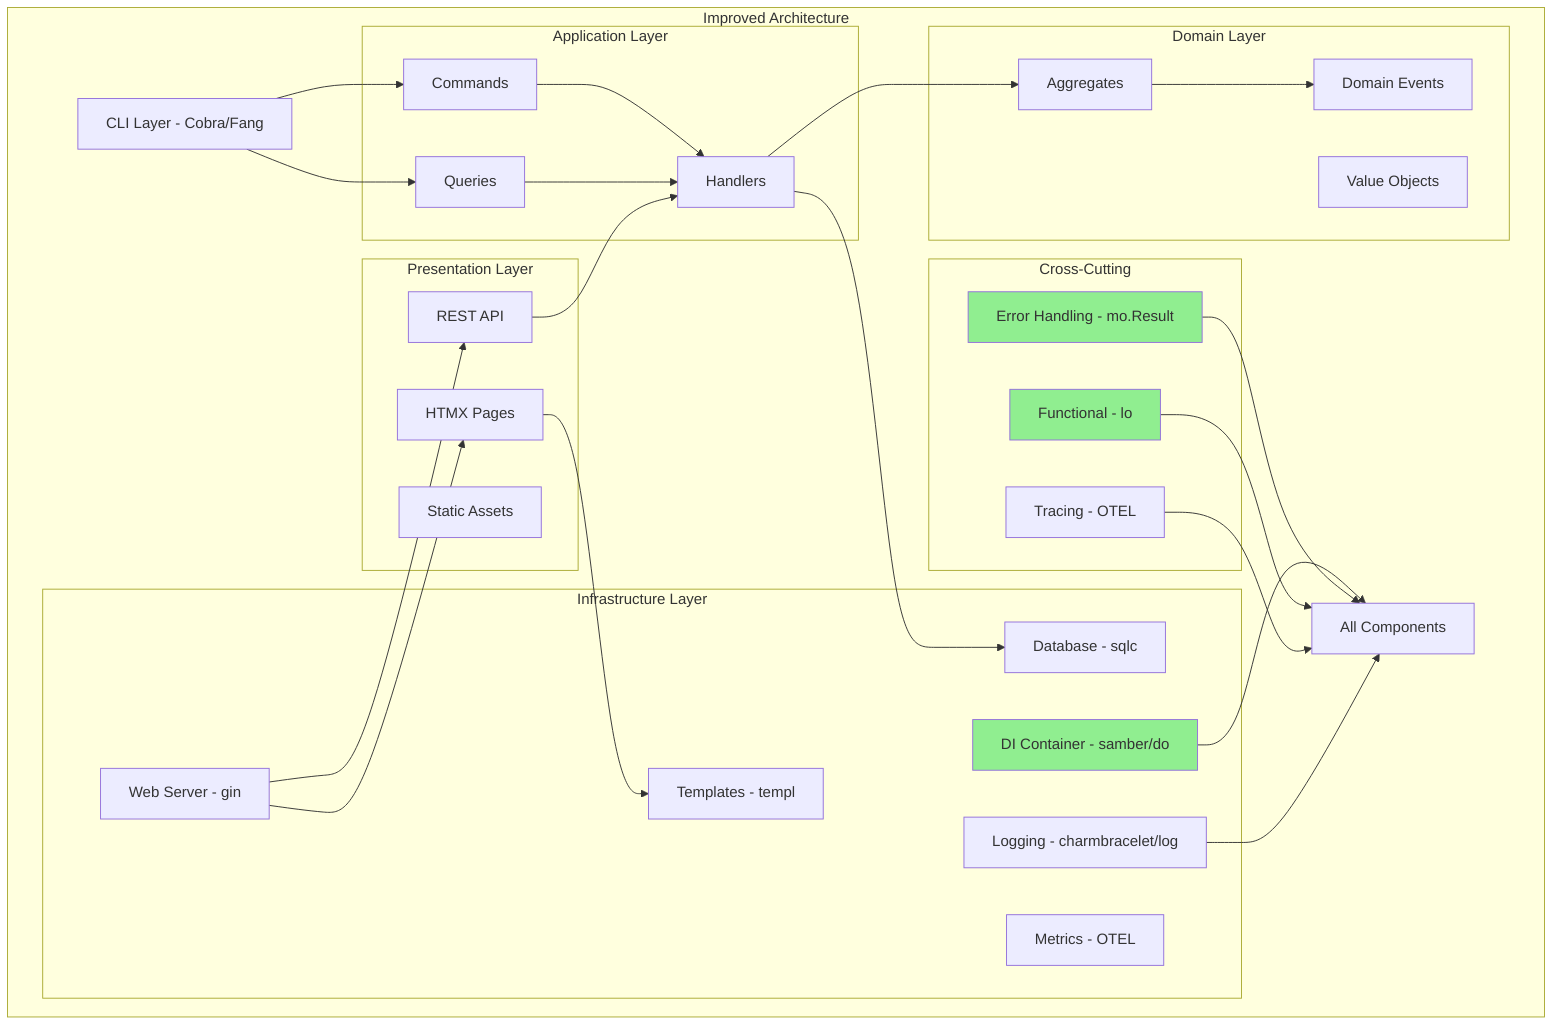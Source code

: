 graph TB
    subgraph "Improved Architecture"
        CLI[CLI Layer - Cobra/Fang]
        
        subgraph "Application Layer"
            CMD[Commands]
            QUERY[Queries]
            HANDLER[Handlers]
        end
        
        subgraph "Domain Layer"
            AGG[Aggregates]
            EVENTS[Domain Events]
            VALUE[Value Objects]
        end
        
        subgraph "Infrastructure Layer"
            DI[DI Container - samber/do]
            DB[Database - sqlc]
            WEB[Web Server - gin]
            TEMPL[Templates - templ]
            LOG[Logging - charmbracelet/log]
            METRICS[Metrics - OTEL]
        end
        
        subgraph "Presentation Layer"
            API[REST API]
            HTMX[HTMX Pages]
            STATIC[Static Assets]
        end
        
        subgraph "Cross-Cutting"
            ERR[Error Handling - mo.Result]
            FP[Functional - lo]
            TRACE[Tracing - OTEL]
        end
        
        CLI --> CMD
        CLI --> QUERY
        CMD --> HANDLER
        QUERY --> HANDLER
        HANDLER --> AGG
        AGG --> EVENTS
        HANDLER --> DB
        WEB --> API
        WEB --> HTMX
        HTMX --> TEMPL
        API --> HANDLER
        
        DI --> ALL[All Components]
        ERR --> ALL
        FP --> ALL
        TRACE --> ALL
        LOG --> ALL
        
        style DI fill:#90EE90
        style ERR fill:#90EE90
        style FP fill:#90EE90
    end